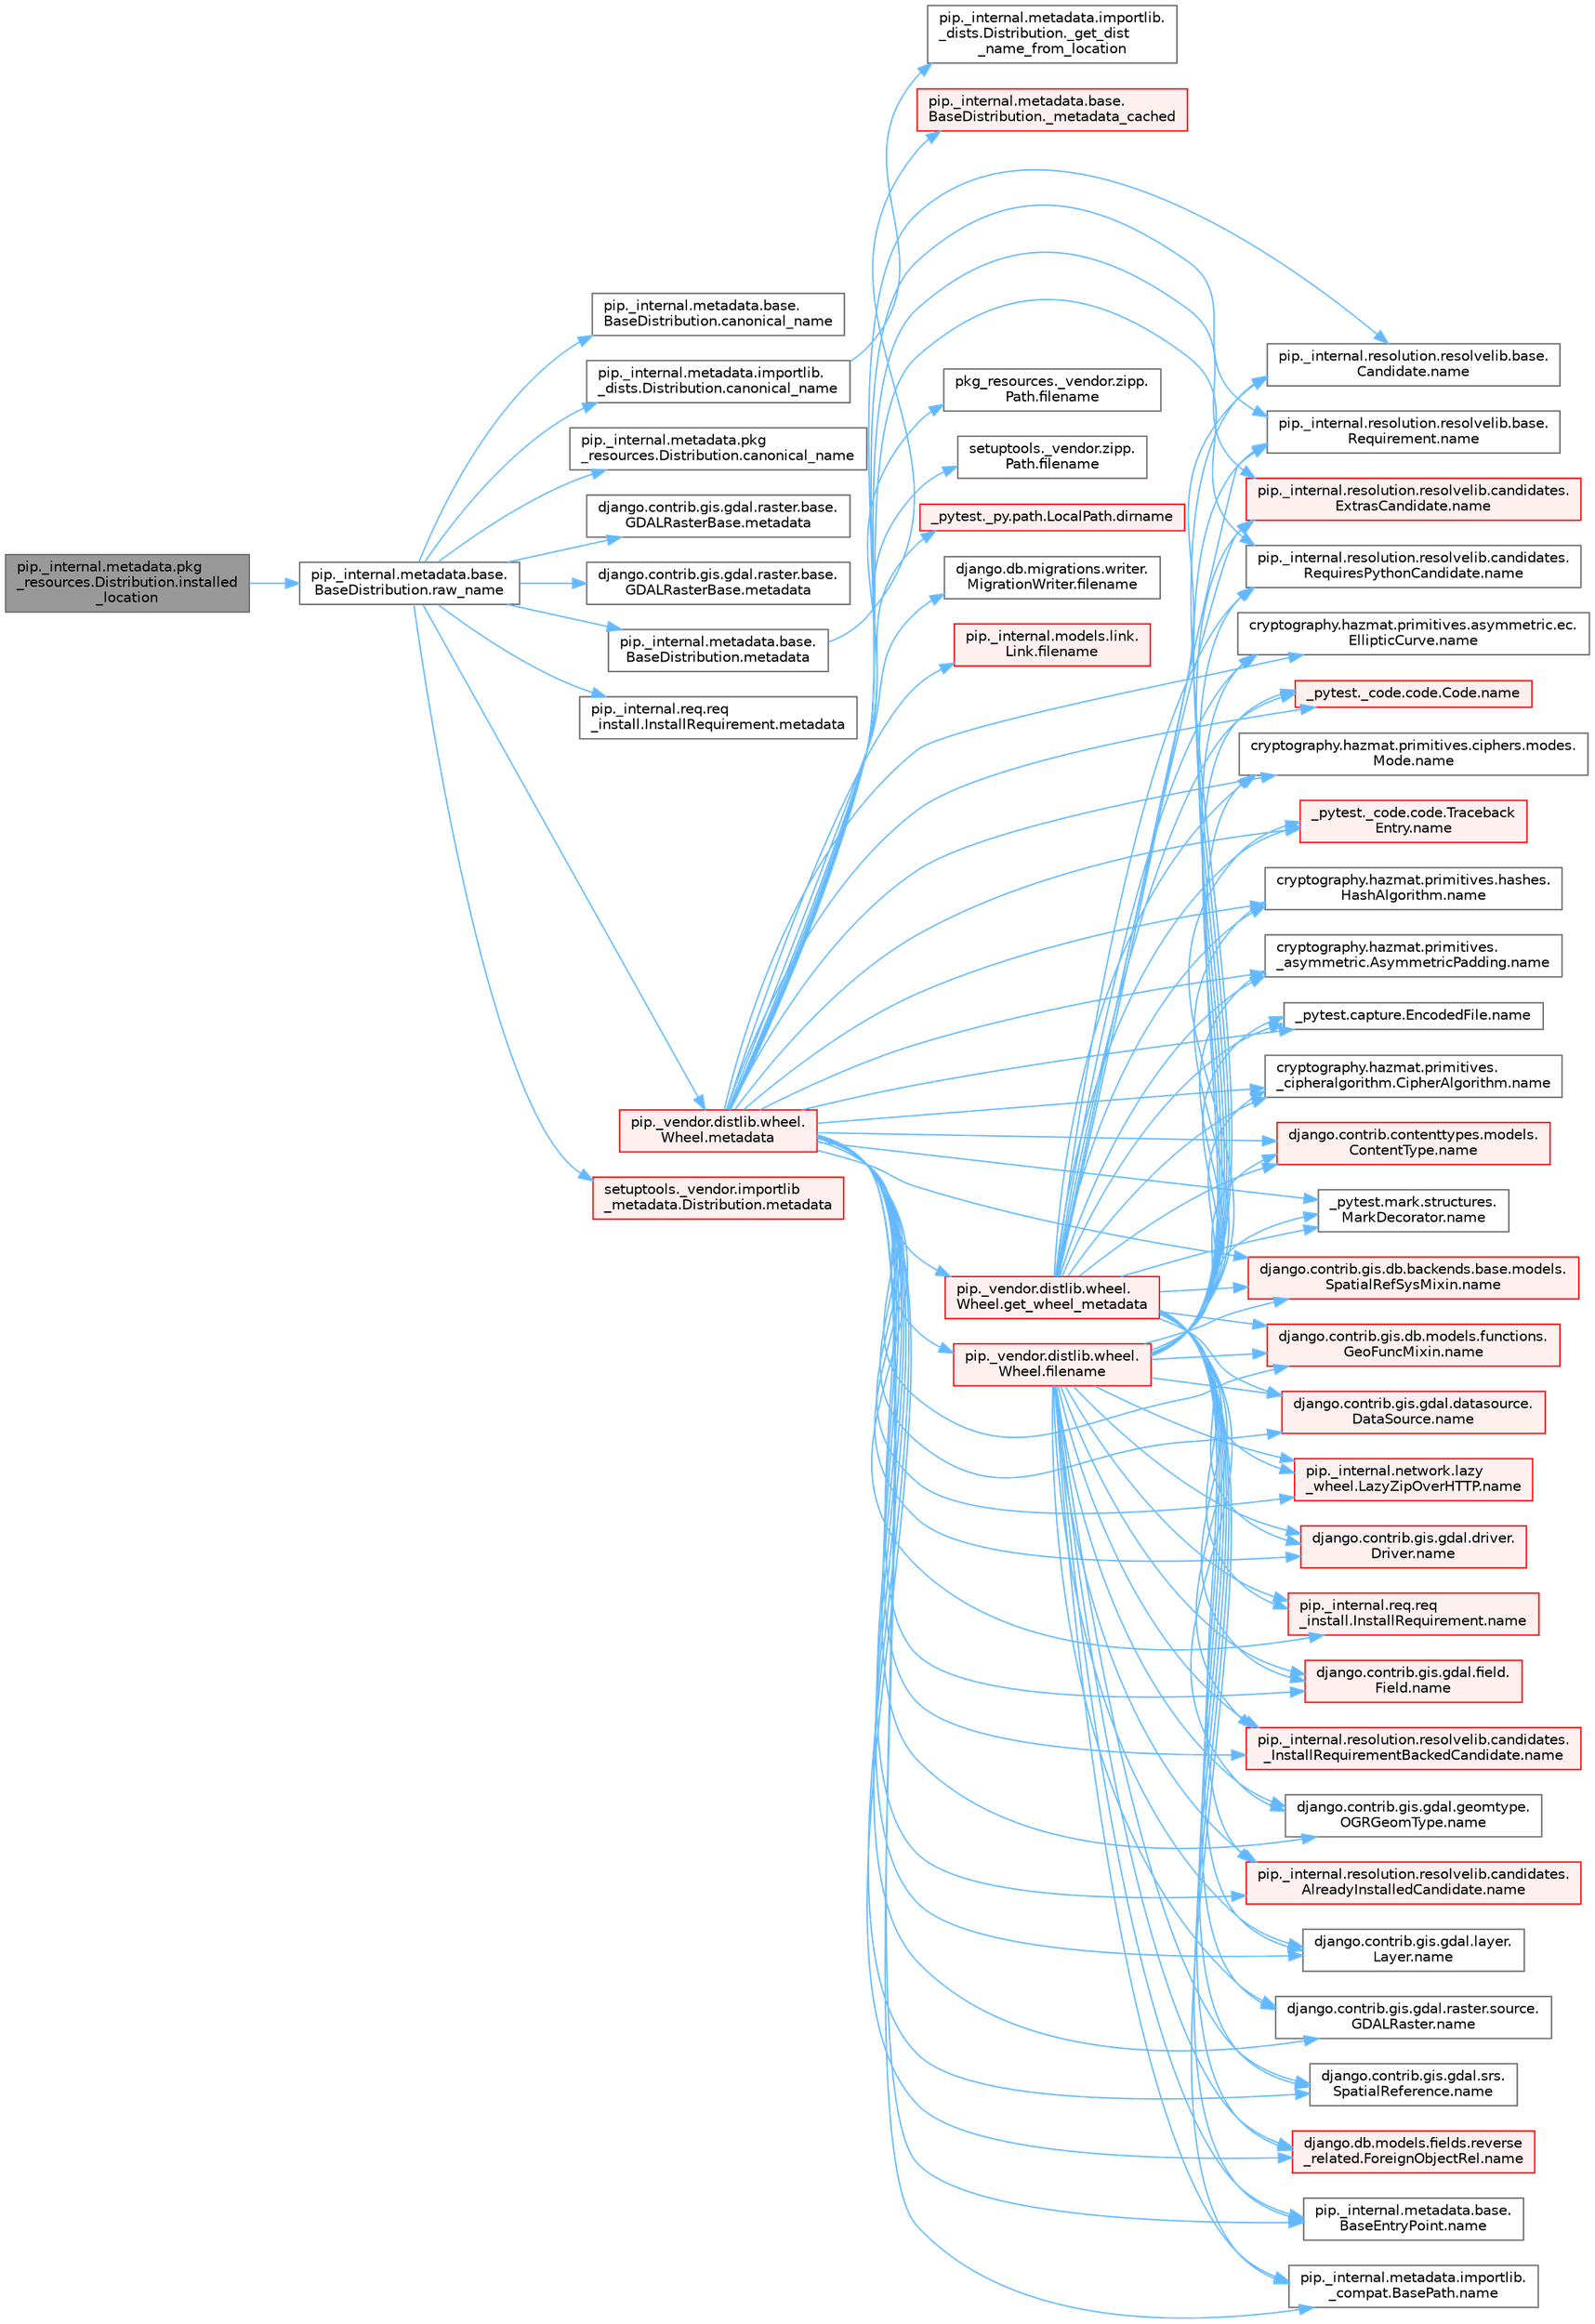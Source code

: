 digraph "pip._internal.metadata.pkg_resources.Distribution.installed_location"
{
 // LATEX_PDF_SIZE
  bgcolor="transparent";
  edge [fontname=Helvetica,fontsize=10,labelfontname=Helvetica,labelfontsize=10];
  node [fontname=Helvetica,fontsize=10,shape=box,height=0.2,width=0.4];
  rankdir="LR";
  Node1 [id="Node000001",label="pip._internal.metadata.pkg\l_resources.Distribution.installed\l_location",height=0.2,width=0.4,color="gray40", fillcolor="grey60", style="filled", fontcolor="black",tooltip=" "];
  Node1 -> Node2 [id="edge1_Node000001_Node000002",color="steelblue1",style="solid",tooltip=" "];
  Node2 [id="Node000002",label="pip._internal.metadata.base.\lBaseDistribution.raw_name",height=0.2,width=0.4,color="grey40", fillcolor="white", style="filled",URL="$classpip_1_1__internal_1_1metadata_1_1base_1_1_base_distribution.html#a99e5dbebc5edb6f25ac7f45d435e2051",tooltip=" "];
  Node2 -> Node3 [id="edge2_Node000002_Node000003",color="steelblue1",style="solid",tooltip=" "];
  Node3 [id="Node000003",label="pip._internal.metadata.base.\lBaseDistribution.canonical_name",height=0.2,width=0.4,color="grey40", fillcolor="white", style="filled",URL="$classpip_1_1__internal_1_1metadata_1_1base_1_1_base_distribution.html#ac7738bb45b0a951d488347a499a348fc",tooltip=" "];
  Node2 -> Node4 [id="edge3_Node000002_Node000004",color="steelblue1",style="solid",tooltip=" "];
  Node4 [id="Node000004",label="pip._internal.metadata.importlib.\l_dists.Distribution.canonical_name",height=0.2,width=0.4,color="grey40", fillcolor="white", style="filled",URL="$classpip_1_1__internal_1_1metadata_1_1importlib_1_1__dists_1_1_distribution.html#addbdc2ed7ebd74c91343b7e00e3ef027",tooltip=" "];
  Node4 -> Node5 [id="edge4_Node000004_Node000005",color="steelblue1",style="solid",tooltip=" "];
  Node5 [id="Node000005",label="pip._internal.metadata.importlib.\l_dists.Distribution._get_dist\l_name_from_location",height=0.2,width=0.4,color="grey40", fillcolor="white", style="filled",URL="$classpip_1_1__internal_1_1metadata_1_1importlib_1_1__dists_1_1_distribution.html#a7d955a51de3aad7a42bfb3c2dd74070c",tooltip=" "];
  Node2 -> Node6 [id="edge5_Node000002_Node000006",color="steelblue1",style="solid",tooltip=" "];
  Node6 [id="Node000006",label="pip._internal.metadata.pkg\l_resources.Distribution.canonical_name",height=0.2,width=0.4,color="grey40", fillcolor="white", style="filled",URL="$classpip_1_1__internal_1_1metadata_1_1pkg__resources_1_1_distribution.html#a7851a31e77a4b5ade8ac9c0b53fb5157",tooltip=" "];
  Node2 -> Node7 [id="edge6_Node000002_Node000007",color="steelblue1",style="solid",tooltip=" "];
  Node7 [id="Node000007",label="django.contrib.gis.gdal.raster.base.\lGDALRasterBase.metadata",height=0.2,width=0.4,color="grey40", fillcolor="white", style="filled",URL="$classdjango_1_1contrib_1_1gis_1_1gdal_1_1raster_1_1base_1_1_g_d_a_l_raster_base.html#ac656a9816397d9b605bdbc6175fde717",tooltip=" "];
  Node2 -> Node8 [id="edge7_Node000002_Node000008",color="steelblue1",style="solid",tooltip=" "];
  Node8 [id="Node000008",label="django.contrib.gis.gdal.raster.base.\lGDALRasterBase.metadata",height=0.2,width=0.4,color="grey40", fillcolor="white", style="filled",URL="$classdjango_1_1contrib_1_1gis_1_1gdal_1_1raster_1_1base_1_1_g_d_a_l_raster_base.html#ac68a22e3a52d43707936b339b8af62ad",tooltip=" "];
  Node2 -> Node9 [id="edge8_Node000002_Node000009",color="steelblue1",style="solid",tooltip=" "];
  Node9 [id="Node000009",label="pip._internal.metadata.base.\lBaseDistribution.metadata",height=0.2,width=0.4,color="grey40", fillcolor="white", style="filled",URL="$classpip_1_1__internal_1_1metadata_1_1base_1_1_base_distribution.html#a665b55bcebd861e5959f53a7d2f1350f",tooltip=" "];
  Node9 -> Node10 [id="edge9_Node000009_Node000010",color="steelblue1",style="solid",tooltip=" "];
  Node10 [id="Node000010",label="pip._internal.metadata.base.\lBaseDistribution._metadata_cached",height=0.2,width=0.4,color="red", fillcolor="#FFF0F0", style="filled",URL="$classpip_1_1__internal_1_1metadata_1_1base_1_1_base_distribution.html#a12683b16870a097bbe854e4ee3364f7f",tooltip=" "];
  Node2 -> Node394 [id="edge10_Node000002_Node000394",color="steelblue1",style="solid",tooltip=" "];
  Node394 [id="Node000394",label="pip._internal.req.req\l_install.InstallRequirement.metadata",height=0.2,width=0.4,color="grey40", fillcolor="white", style="filled",URL="$classpip_1_1__internal_1_1req_1_1req__install_1_1_install_requirement.html#a212fdd382933af2966e6a94c2db91bca",tooltip=" "];
  Node2 -> Node395 [id="edge11_Node000002_Node000395",color="steelblue1",style="solid",tooltip=" "];
  Node395 [id="Node000395",label="pip._vendor.distlib.wheel.\lWheel.metadata",height=0.2,width=0.4,color="red", fillcolor="#FFF0F0", style="filled",URL="$classpip_1_1__vendor_1_1distlib_1_1wheel_1_1_wheel.html#a9e567ddb3165e2b2bdb2c358774b32a6",tooltip=" "];
  Node395 -> Node396 [id="edge12_Node000395_Node000396",color="steelblue1",style="solid",tooltip=" "];
  Node396 [id="Node000396",label="_pytest._py.path.LocalPath.dirname",height=0.2,width=0.4,color="red", fillcolor="#FFF0F0", style="filled",URL="$class__pytest_1_1__py_1_1path_1_1_local_path.html#aa1920ee3bb71bfb594e849010c5971ac",tooltip=" "];
  Node395 -> Node397 [id="edge13_Node000395_Node000397",color="steelblue1",style="solid",tooltip=" "];
  Node397 [id="Node000397",label="django.db.migrations.writer.\lMigrationWriter.filename",height=0.2,width=0.4,color="grey40", fillcolor="white", style="filled",URL="$classdjango_1_1db_1_1migrations_1_1writer_1_1_migration_writer.html#ae24480c1739a3664d744483f682558f6",tooltip=" "];
  Node395 -> Node398 [id="edge14_Node000395_Node000398",color="steelblue1",style="solid",tooltip=" "];
  Node398 [id="Node000398",label="pip._internal.models.link.\lLink.filename",height=0.2,width=0.4,color="red", fillcolor="#FFF0F0", style="filled",URL="$classpip_1_1__internal_1_1models_1_1link_1_1_link.html#a5fb02f5a5a42909c89a18745b74cf998",tooltip=" "];
  Node395 -> Node1256 [id="edge15_Node000395_Node001256",color="steelblue1",style="solid",tooltip=" "];
  Node1256 [id="Node001256",label="pip._vendor.distlib.wheel.\lWheel.filename",height=0.2,width=0.4,color="red", fillcolor="#FFF0F0", style="filled",URL="$classpip_1_1__vendor_1_1distlib_1_1wheel_1_1_wheel.html#a396687a6caff7584126f2dec111900fd",tooltip=" "];
  Node1256 -> Node346 [id="edge16_Node001256_Node000346",color="steelblue1",style="solid",tooltip=" "];
  Node346 [id="Node000346",label="_pytest._code.code.Code.name",height=0.2,width=0.4,color="red", fillcolor="#FFF0F0", style="filled",URL="$class__pytest_1_1__code_1_1code_1_1_code.html#a1f3cbc53ca6df4a1bab12183694b6e78",tooltip=" "];
  Node1256 -> Node347 [id="edge17_Node001256_Node000347",color="steelblue1",style="solid",tooltip=" "];
  Node347 [id="Node000347",label="_pytest._code.code.Traceback\lEntry.name",height=0.2,width=0.4,color="red", fillcolor="#FFF0F0", style="filled",URL="$class__pytest_1_1__code_1_1code_1_1_traceback_entry.html#a106b95c0753f41669fbfb8ee4c11ad3d",tooltip=" "];
  Node1256 -> Node348 [id="edge18_Node001256_Node000348",color="steelblue1",style="solid",tooltip=" "];
  Node348 [id="Node000348",label="_pytest.capture.EncodedFile.name",height=0.2,width=0.4,color="grey40", fillcolor="white", style="filled",URL="$class__pytest_1_1capture_1_1_encoded_file.html#a738c73b5de21c7261d9e51f71e4f0397",tooltip=" "];
  Node1256 -> Node349 [id="edge19_Node001256_Node000349",color="steelblue1",style="solid",tooltip=" "];
  Node349 [id="Node000349",label="_pytest.mark.structures.\lMarkDecorator.name",height=0.2,width=0.4,color="grey40", fillcolor="white", style="filled",URL="$class__pytest_1_1mark_1_1structures_1_1_mark_decorator.html#ae8f66760cda125450e0e3bd38689c72f",tooltip=" "];
  Node1256 -> Node350 [id="edge20_Node001256_Node000350",color="steelblue1",style="solid",tooltip=" "];
  Node350 [id="Node000350",label="cryptography.hazmat.primitives.\l_asymmetric.AsymmetricPadding.name",height=0.2,width=0.4,color="grey40", fillcolor="white", style="filled",URL="$classcryptography_1_1hazmat_1_1primitives_1_1__asymmetric_1_1_asymmetric_padding.html#a8f72e8284cb336861a873ed5ce0e39b5",tooltip=" "];
  Node1256 -> Node351 [id="edge21_Node001256_Node000351",color="steelblue1",style="solid",tooltip=" "];
  Node351 [id="Node000351",label="cryptography.hazmat.primitives.\l_cipheralgorithm.CipherAlgorithm.name",height=0.2,width=0.4,color="grey40", fillcolor="white", style="filled",URL="$classcryptography_1_1hazmat_1_1primitives_1_1__cipheralgorithm_1_1_cipher_algorithm.html#a50567a5c3388450ab7aa883ab34a1ac7",tooltip=" "];
  Node1256 -> Node352 [id="edge22_Node001256_Node000352",color="steelblue1",style="solid",tooltip=" "];
  Node352 [id="Node000352",label="cryptography.hazmat.primitives.asymmetric.ec.\lEllipticCurve.name",height=0.2,width=0.4,color="grey40", fillcolor="white", style="filled",URL="$classcryptography_1_1hazmat_1_1primitives_1_1asymmetric_1_1ec_1_1_elliptic_curve.html#a2775c4e945309a6c7ea33dace1698a60",tooltip=" "];
  Node1256 -> Node353 [id="edge23_Node001256_Node000353",color="steelblue1",style="solid",tooltip=" "];
  Node353 [id="Node000353",label="cryptography.hazmat.primitives.ciphers.modes.\lMode.name",height=0.2,width=0.4,color="grey40", fillcolor="white", style="filled",URL="$classcryptography_1_1hazmat_1_1primitives_1_1ciphers_1_1modes_1_1_mode.html#a99d93fd1370a2abbb5bb5cffbd5ff0f7",tooltip=" "];
  Node1256 -> Node354 [id="edge24_Node001256_Node000354",color="steelblue1",style="solid",tooltip=" "];
  Node354 [id="Node000354",label="cryptography.hazmat.primitives.hashes.\lHashAlgorithm.name",height=0.2,width=0.4,color="grey40", fillcolor="white", style="filled",URL="$classcryptography_1_1hazmat_1_1primitives_1_1hashes_1_1_hash_algorithm.html#a42c7e1582d9b46a015774af9e5cbbb0b",tooltip=" "];
  Node1256 -> Node355 [id="edge25_Node001256_Node000355",color="steelblue1",style="solid",tooltip=" "];
  Node355 [id="Node000355",label="django.contrib.contenttypes.models.\lContentType.name",height=0.2,width=0.4,color="red", fillcolor="#FFF0F0", style="filled",URL="$classdjango_1_1contrib_1_1contenttypes_1_1models_1_1_content_type.html#a305b62f56597bb2e4823dcf5e6ccdcf8",tooltip=" "];
  Node1256 -> Node357 [id="edge26_Node001256_Node000357",color="steelblue1",style="solid",tooltip=" "];
  Node357 [id="Node000357",label="django.contrib.gis.db.backends.base.models.\lSpatialRefSysMixin.name",height=0.2,width=0.4,color="red", fillcolor="#FFF0F0", style="filled",URL="$classdjango_1_1contrib_1_1gis_1_1db_1_1backends_1_1base_1_1models_1_1_spatial_ref_sys_mixin.html#a56fe36e786b49160249395f453dd1cab",tooltip=" "];
  Node1256 -> Node358 [id="edge27_Node001256_Node000358",color="steelblue1",style="solid",tooltip=" "];
  Node358 [id="Node000358",label="django.contrib.gis.db.models.functions.\lGeoFuncMixin.name",height=0.2,width=0.4,color="red", fillcolor="#FFF0F0", style="filled",URL="$classdjango_1_1contrib_1_1gis_1_1db_1_1models_1_1functions_1_1_geo_func_mixin.html#adeeb6b2c9db337396468712e919af622",tooltip=" "];
  Node1256 -> Node359 [id="edge28_Node001256_Node000359",color="steelblue1",style="solid",tooltip=" "];
  Node359 [id="Node000359",label="django.contrib.gis.gdal.datasource.\lDataSource.name",height=0.2,width=0.4,color="red", fillcolor="#FFF0F0", style="filled",URL="$classdjango_1_1contrib_1_1gis_1_1gdal_1_1datasource_1_1_data_source.html#aaa98728c7ef6f4d96c689550e8af3ed5",tooltip=" "];
  Node1256 -> Node360 [id="edge29_Node001256_Node000360",color="steelblue1",style="solid",tooltip=" "];
  Node360 [id="Node000360",label="django.contrib.gis.gdal.driver.\lDriver.name",height=0.2,width=0.4,color="red", fillcolor="#FFF0F0", style="filled",URL="$classdjango_1_1contrib_1_1gis_1_1gdal_1_1driver_1_1_driver.html#aaa5d4d1b9fd762839db84d1e56e36b7f",tooltip=" "];
  Node1256 -> Node361 [id="edge30_Node001256_Node000361",color="steelblue1",style="solid",tooltip=" "];
  Node361 [id="Node000361",label="django.contrib.gis.gdal.field.\lField.name",height=0.2,width=0.4,color="red", fillcolor="#FFF0F0", style="filled",URL="$classdjango_1_1contrib_1_1gis_1_1gdal_1_1field_1_1_field.html#a28a3b0af5006d5abf34d5b1497011368",tooltip=" "];
  Node1256 -> Node362 [id="edge31_Node001256_Node000362",color="steelblue1",style="solid",tooltip=" "];
  Node362 [id="Node000362",label="django.contrib.gis.gdal.geomtype.\lOGRGeomType.name",height=0.2,width=0.4,color="grey40", fillcolor="white", style="filled",URL="$classdjango_1_1contrib_1_1gis_1_1gdal_1_1geomtype_1_1_o_g_r_geom_type.html#a719b3100682ab8df79fd8a2484163b8e",tooltip=" "];
  Node1256 -> Node363 [id="edge32_Node001256_Node000363",color="steelblue1",style="solid",tooltip=" "];
  Node363 [id="Node000363",label="django.contrib.gis.gdal.layer.\lLayer.name",height=0.2,width=0.4,color="grey40", fillcolor="white", style="filled",URL="$classdjango_1_1contrib_1_1gis_1_1gdal_1_1layer_1_1_layer.html#a53791d8e2fe8b1ca86b426a625e7d66c",tooltip=" "];
  Node1256 -> Node364 [id="edge33_Node001256_Node000364",color="steelblue1",style="solid",tooltip=" "];
  Node364 [id="Node000364",label="django.contrib.gis.gdal.raster.source.\lGDALRaster.name",height=0.2,width=0.4,color="grey40", fillcolor="white", style="filled",URL="$classdjango_1_1contrib_1_1gis_1_1gdal_1_1raster_1_1source_1_1_g_d_a_l_raster.html#a6cca2a8eca0ab4ff2e89f0f0cce590d1",tooltip=" "];
  Node1256 -> Node365 [id="edge34_Node001256_Node000365",color="steelblue1",style="solid",tooltip=" "];
  Node365 [id="Node000365",label="django.contrib.gis.gdal.srs.\lSpatialReference.name",height=0.2,width=0.4,color="grey40", fillcolor="white", style="filled",URL="$classdjango_1_1contrib_1_1gis_1_1gdal_1_1srs_1_1_spatial_reference.html#ac2c9d37b41ae1a91ca63a7046590d603",tooltip=" "];
  Node1256 -> Node366 [id="edge35_Node001256_Node000366",color="steelblue1",style="solid",tooltip=" "];
  Node366 [id="Node000366",label="django.db.models.fields.reverse\l_related.ForeignObjectRel.name",height=0.2,width=0.4,color="red", fillcolor="#FFF0F0", style="filled",URL="$classdjango_1_1db_1_1models_1_1fields_1_1reverse__related_1_1_foreign_object_rel.html#a5c0c2387142987d2c9582e677e90b5d7",tooltip=" "];
  Node1256 -> Node367 [id="edge36_Node001256_Node000367",color="steelblue1",style="solid",tooltip=" "];
  Node367 [id="Node000367",label="pip._internal.metadata.base.\lBaseEntryPoint.name",height=0.2,width=0.4,color="grey40", fillcolor="white", style="filled",URL="$classpip_1_1__internal_1_1metadata_1_1base_1_1_base_entry_point.html#acd0c7299966258aeb0876da26520233d",tooltip=" "];
  Node1256 -> Node368 [id="edge37_Node001256_Node000368",color="steelblue1",style="solid",tooltip=" "];
  Node368 [id="Node000368",label="pip._internal.metadata.importlib.\l_compat.BasePath.name",height=0.2,width=0.4,color="grey40", fillcolor="white", style="filled",URL="$classpip_1_1__internal_1_1metadata_1_1importlib_1_1__compat_1_1_base_path.html#aa5b4e00be6be00e1bd599909ae50bc00",tooltip=" "];
  Node1256 -> Node369 [id="edge38_Node001256_Node000369",color="steelblue1",style="solid",tooltip=" "];
  Node369 [id="Node000369",label="pip._internal.network.lazy\l_wheel.LazyZipOverHTTP.name",height=0.2,width=0.4,color="red", fillcolor="#FFF0F0", style="filled",URL="$classpip_1_1__internal_1_1network_1_1lazy__wheel_1_1_lazy_zip_over_h_t_t_p.html#a59403bb703d375caa6c1dda7573257a1",tooltip=" "];
  Node1256 -> Node370 [id="edge39_Node001256_Node000370",color="steelblue1",style="solid",tooltip=" "];
  Node370 [id="Node000370",label="pip._internal.req.req\l_install.InstallRequirement.name",height=0.2,width=0.4,color="red", fillcolor="#FFF0F0", style="filled",URL="$classpip_1_1__internal_1_1req_1_1req__install_1_1_install_requirement.html#a6b019e16ae98576ae64c68e0f5824e34",tooltip=" "];
  Node1256 -> Node378 [id="edge40_Node001256_Node000378",color="steelblue1",style="solid",tooltip=" "];
  Node378 [id="Node000378",label="pip._internal.resolution.resolvelib.base.\lCandidate.name",height=0.2,width=0.4,color="grey40", fillcolor="white", style="filled",URL="$classpip_1_1__internal_1_1resolution_1_1resolvelib_1_1base_1_1_candidate.html#a7000e68e912182072a011f9df0c142ee",tooltip=" "];
  Node1256 -> Node379 [id="edge41_Node001256_Node000379",color="steelblue1",style="solid",tooltip=" "];
  Node379 [id="Node000379",label="pip._internal.resolution.resolvelib.base.\lRequirement.name",height=0.2,width=0.4,color="grey40", fillcolor="white", style="filled",URL="$classpip_1_1__internal_1_1resolution_1_1resolvelib_1_1base_1_1_requirement.html#a013752876d4b3521f3a087987b443d90",tooltip=" "];
  Node1256 -> Node380 [id="edge42_Node001256_Node000380",color="steelblue1",style="solid",tooltip=" "];
  Node380 [id="Node000380",label="pip._internal.resolution.resolvelib.candidates.\l_InstallRequirementBackedCandidate.name",height=0.2,width=0.4,color="red", fillcolor="#FFF0F0", style="filled",URL="$classpip_1_1__internal_1_1resolution_1_1resolvelib_1_1candidates_1_1___install_requirement_backed_candidate.html#a1538a825241b855a4abf51d6bf616cde",tooltip=" "];
  Node1256 -> Node412 [id="edge43_Node001256_Node000412",color="steelblue1",style="solid",tooltip=" "];
  Node412 [id="Node000412",label="pip._internal.resolution.resolvelib.candidates.\lAlreadyInstalledCandidate.name",height=0.2,width=0.4,color="red", fillcolor="#FFF0F0", style="filled",URL="$classpip_1_1__internal_1_1resolution_1_1resolvelib_1_1candidates_1_1_already_installed_candidate.html#a0f4ae3f092daa140dc8bda04e8d0f2d0",tooltip=" "];
  Node1256 -> Node413 [id="edge44_Node001256_Node000413",color="steelblue1",style="solid",tooltip=" "];
  Node413 [id="Node000413",label="pip._internal.resolution.resolvelib.candidates.\lExtrasCandidate.name",height=0.2,width=0.4,color="red", fillcolor="#FFF0F0", style="filled",URL="$classpip_1_1__internal_1_1resolution_1_1resolvelib_1_1candidates_1_1_extras_candidate.html#a6e13b1ab724cd7af8b22cadb37352b31",tooltip=" "];
  Node1256 -> Node541 [id="edge45_Node001256_Node000541",color="steelblue1",style="solid",tooltip=" "];
  Node541 [id="Node000541",label="pip._internal.resolution.resolvelib.candidates.\lRequiresPythonCandidate.name",height=0.2,width=0.4,color="grey40", fillcolor="white", style="filled",URL="$classpip_1_1__internal_1_1resolution_1_1resolvelib_1_1candidates_1_1_requires_python_candidate.html#aeff13058676b07d1b67feed53749d838",tooltip=" "];
  Node395 -> Node1261 [id="edge46_Node000395_Node001261",color="steelblue1",style="solid",tooltip=" "];
  Node1261 [id="Node001261",label="pkg_resources._vendor.zipp.\lPath.filename",height=0.2,width=0.4,color="grey40", fillcolor="white", style="filled",URL="$classpkg__resources_1_1__vendor_1_1zipp_1_1_path.html#a364eea0ac8419e712d546d032dd6cd86",tooltip=" "];
  Node395 -> Node1262 [id="edge47_Node000395_Node001262",color="steelblue1",style="solid",tooltip=" "];
  Node1262 [id="Node001262",label="setuptools._vendor.zipp.\lPath.filename",height=0.2,width=0.4,color="grey40", fillcolor="white", style="filled",URL="$classsetuptools_1_1__vendor_1_1zipp_1_1_path.html#a79fd7191e6fedef64bfc8367ffb48472",tooltip=" "];
  Node395 -> Node3142 [id="edge48_Node000395_Node003142",color="steelblue1",style="solid",tooltip=" "];
  Node3142 [id="Node003142",label="pip._vendor.distlib.wheel.\lWheel.get_wheel_metadata",height=0.2,width=0.4,color="red", fillcolor="#FFF0F0", style="filled",URL="$classpip_1_1__vendor_1_1distlib_1_1wheel_1_1_wheel.html#a66d906d4f1bf156d6c61f9265f2d34f2",tooltip=" "];
  Node3142 -> Node346 [id="edge49_Node003142_Node000346",color="steelblue1",style="solid",tooltip=" "];
  Node3142 -> Node347 [id="edge50_Node003142_Node000347",color="steelblue1",style="solid",tooltip=" "];
  Node3142 -> Node348 [id="edge51_Node003142_Node000348",color="steelblue1",style="solid",tooltip=" "];
  Node3142 -> Node349 [id="edge52_Node003142_Node000349",color="steelblue1",style="solid",tooltip=" "];
  Node3142 -> Node350 [id="edge53_Node003142_Node000350",color="steelblue1",style="solid",tooltip=" "];
  Node3142 -> Node351 [id="edge54_Node003142_Node000351",color="steelblue1",style="solid",tooltip=" "];
  Node3142 -> Node352 [id="edge55_Node003142_Node000352",color="steelblue1",style="solid",tooltip=" "];
  Node3142 -> Node353 [id="edge56_Node003142_Node000353",color="steelblue1",style="solid",tooltip=" "];
  Node3142 -> Node354 [id="edge57_Node003142_Node000354",color="steelblue1",style="solid",tooltip=" "];
  Node3142 -> Node355 [id="edge58_Node003142_Node000355",color="steelblue1",style="solid",tooltip=" "];
  Node3142 -> Node357 [id="edge59_Node003142_Node000357",color="steelblue1",style="solid",tooltip=" "];
  Node3142 -> Node358 [id="edge60_Node003142_Node000358",color="steelblue1",style="solid",tooltip=" "];
  Node3142 -> Node359 [id="edge61_Node003142_Node000359",color="steelblue1",style="solid",tooltip=" "];
  Node3142 -> Node360 [id="edge62_Node003142_Node000360",color="steelblue1",style="solid",tooltip=" "];
  Node3142 -> Node361 [id="edge63_Node003142_Node000361",color="steelblue1",style="solid",tooltip=" "];
  Node3142 -> Node362 [id="edge64_Node003142_Node000362",color="steelblue1",style="solid",tooltip=" "];
  Node3142 -> Node363 [id="edge65_Node003142_Node000363",color="steelblue1",style="solid",tooltip=" "];
  Node3142 -> Node364 [id="edge66_Node003142_Node000364",color="steelblue1",style="solid",tooltip=" "];
  Node3142 -> Node365 [id="edge67_Node003142_Node000365",color="steelblue1",style="solid",tooltip=" "];
  Node3142 -> Node366 [id="edge68_Node003142_Node000366",color="steelblue1",style="solid",tooltip=" "];
  Node3142 -> Node367 [id="edge69_Node003142_Node000367",color="steelblue1",style="solid",tooltip=" "];
  Node3142 -> Node368 [id="edge70_Node003142_Node000368",color="steelblue1",style="solid",tooltip=" "];
  Node3142 -> Node369 [id="edge71_Node003142_Node000369",color="steelblue1",style="solid",tooltip=" "];
  Node3142 -> Node370 [id="edge72_Node003142_Node000370",color="steelblue1",style="solid",tooltip=" "];
  Node3142 -> Node378 [id="edge73_Node003142_Node000378",color="steelblue1",style="solid",tooltip=" "];
  Node3142 -> Node379 [id="edge74_Node003142_Node000379",color="steelblue1",style="solid",tooltip=" "];
  Node3142 -> Node380 [id="edge75_Node003142_Node000380",color="steelblue1",style="solid",tooltip=" "];
  Node3142 -> Node412 [id="edge76_Node003142_Node000412",color="steelblue1",style="solid",tooltip=" "];
  Node3142 -> Node413 [id="edge77_Node003142_Node000413",color="steelblue1",style="solid",tooltip=" "];
  Node3142 -> Node541 [id="edge78_Node003142_Node000541",color="steelblue1",style="solid",tooltip=" "];
  Node395 -> Node346 [id="edge79_Node000395_Node000346",color="steelblue1",style="solid",tooltip=" "];
  Node395 -> Node347 [id="edge80_Node000395_Node000347",color="steelblue1",style="solid",tooltip=" "];
  Node395 -> Node348 [id="edge81_Node000395_Node000348",color="steelblue1",style="solid",tooltip=" "];
  Node395 -> Node349 [id="edge82_Node000395_Node000349",color="steelblue1",style="solid",tooltip=" "];
  Node395 -> Node350 [id="edge83_Node000395_Node000350",color="steelblue1",style="solid",tooltip=" "];
  Node395 -> Node351 [id="edge84_Node000395_Node000351",color="steelblue1",style="solid",tooltip=" "];
  Node395 -> Node352 [id="edge85_Node000395_Node000352",color="steelblue1",style="solid",tooltip=" "];
  Node395 -> Node353 [id="edge86_Node000395_Node000353",color="steelblue1",style="solid",tooltip=" "];
  Node395 -> Node354 [id="edge87_Node000395_Node000354",color="steelblue1",style="solid",tooltip=" "];
  Node395 -> Node355 [id="edge88_Node000395_Node000355",color="steelblue1",style="solid",tooltip=" "];
  Node395 -> Node357 [id="edge89_Node000395_Node000357",color="steelblue1",style="solid",tooltip=" "];
  Node395 -> Node358 [id="edge90_Node000395_Node000358",color="steelblue1",style="solid",tooltip=" "];
  Node395 -> Node359 [id="edge91_Node000395_Node000359",color="steelblue1",style="solid",tooltip=" "];
  Node395 -> Node360 [id="edge92_Node000395_Node000360",color="steelblue1",style="solid",tooltip=" "];
  Node395 -> Node361 [id="edge93_Node000395_Node000361",color="steelblue1",style="solid",tooltip=" "];
  Node395 -> Node362 [id="edge94_Node000395_Node000362",color="steelblue1",style="solid",tooltip=" "];
  Node395 -> Node363 [id="edge95_Node000395_Node000363",color="steelblue1",style="solid",tooltip=" "];
  Node395 -> Node364 [id="edge96_Node000395_Node000364",color="steelblue1",style="solid",tooltip=" "];
  Node395 -> Node365 [id="edge97_Node000395_Node000365",color="steelblue1",style="solid",tooltip=" "];
  Node395 -> Node366 [id="edge98_Node000395_Node000366",color="steelblue1",style="solid",tooltip=" "];
  Node395 -> Node367 [id="edge99_Node000395_Node000367",color="steelblue1",style="solid",tooltip=" "];
  Node395 -> Node368 [id="edge100_Node000395_Node000368",color="steelblue1",style="solid",tooltip=" "];
  Node395 -> Node369 [id="edge101_Node000395_Node000369",color="steelblue1",style="solid",tooltip=" "];
  Node395 -> Node370 [id="edge102_Node000395_Node000370",color="steelblue1",style="solid",tooltip=" "];
  Node395 -> Node378 [id="edge103_Node000395_Node000378",color="steelblue1",style="solid",tooltip=" "];
  Node395 -> Node379 [id="edge104_Node000395_Node000379",color="steelblue1",style="solid",tooltip=" "];
  Node395 -> Node380 [id="edge105_Node000395_Node000380",color="steelblue1",style="solid",tooltip=" "];
  Node395 -> Node412 [id="edge106_Node000395_Node000412",color="steelblue1",style="solid",tooltip=" "];
  Node395 -> Node413 [id="edge107_Node000395_Node000413",color="steelblue1",style="solid",tooltip=" "];
  Node395 -> Node541 [id="edge108_Node000395_Node000541",color="steelblue1",style="solid",tooltip=" "];
  Node2 -> Node589 [id="edge109_Node000002_Node000589",color="steelblue1",style="solid",tooltip=" "];
  Node589 [id="Node000589",label="setuptools._vendor.importlib\l_metadata.Distribution.metadata",height=0.2,width=0.4,color="red", fillcolor="#FFF0F0", style="filled",URL="$classsetuptools_1_1__vendor_1_1importlib__metadata_1_1_distribution.html#afe56c9fb55cf594cb94d0ebe52c32fad",tooltip=" "];
}
